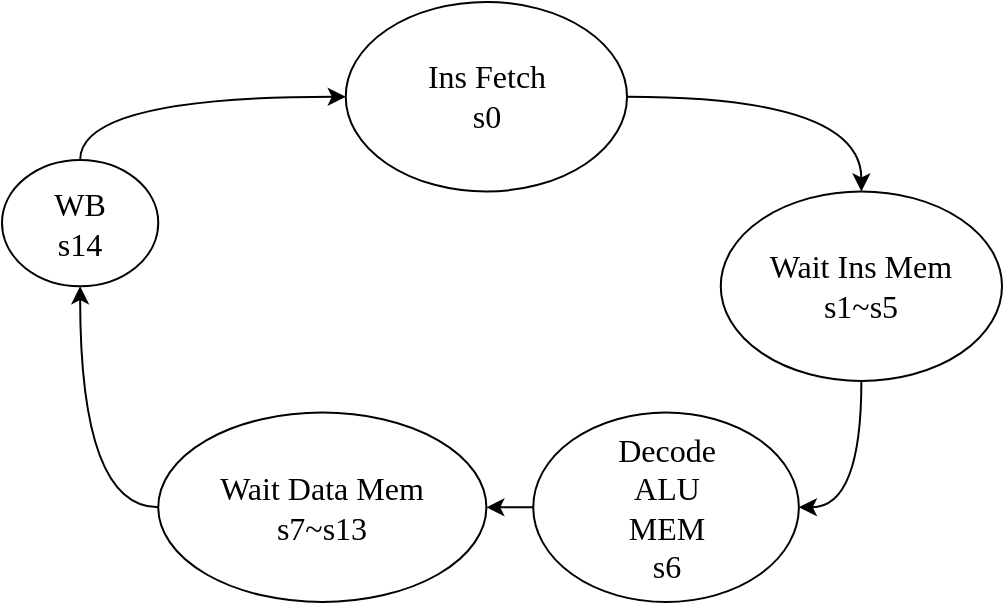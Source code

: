 <mxfile version="15.4.0" type="device"><diagram id="nmFAJHjWwtuaO4C3ST55" name="Page-1"><mxGraphModel dx="702" dy="666" grid="1" gridSize="10" guides="1" tooltips="1" connect="1" arrows="1" fold="1" page="1" pageScale="1" pageWidth="1169" pageHeight="827" math="0" shadow="0"><root><mxCell id="0"/><mxCell id="1" parent="0"/><mxCell id="bxBVVqjIf179RSuhTxoi-1" value="" style="group" vertex="1" connectable="0" parent="1"><mxGeometry x="70" y="100" width="500" height="300" as="geometry"/></mxCell><mxCell id="Xfuig7rHMfGWmtFRZDQt-2" value="&lt;font data-font-src=&quot;https://fonts.googleapis.com/css?family=Roboto+Mono&quot; style=&quot;font-size: 16px;&quot;&gt;Ins Fetch&lt;br style=&quot;font-size: 16px;&quot;&gt;s0&lt;/font&gt;" style="ellipse;whiteSpace=wrap;html=1;fontFamily=Source Code Pro;fontSource=https%3A%2F%2Ffonts.googleapis.com%2Fcss%3Ffamily%3DSource%2BCode%2BPro;fontSize=16;" parent="bxBVVqjIf179RSuhTxoi-1" vertex="1"><mxGeometry x="171.875" width="140.625" height="94.737" as="geometry"/></mxCell><mxCell id="Xfuig7rHMfGWmtFRZDQt-12" value="" style="curved=1;endArrow=classic;html=1;rounded=0;edgeStyle=orthogonalEdgeStyle;exitX=1;exitY=0.5;exitDx=0;exitDy=0;entryX=0.5;entryY=0;entryDx=0;entryDy=0;fontSize=16;" parent="bxBVVqjIf179RSuhTxoi-1" source="Xfuig7rHMfGWmtFRZDQt-2" target="Xfuig7rHMfGWmtFRZDQt-30" edge="1"><mxGeometry width="50" height="50" as="geometry"><mxPoint x="281.25" y="47.368" as="sourcePoint"/><mxPoint x="351.562" y="94.737" as="targetPoint"/><Array as="points"><mxPoint x="429.688" y="47.368"/></Array></mxGeometry></mxCell><mxCell id="Xfuig7rHMfGWmtFRZDQt-21" value="&lt;font data-font-src=&quot;https://fonts.googleapis.com/css?family=Roboto+Mono&quot; style=&quot;font-size: 16px;&quot;&gt;Decode&lt;br style=&quot;font-size: 16px;&quot;&gt;ALU&lt;br style=&quot;font-size: 16px;&quot;&gt;MEM&lt;br style=&quot;font-size: 16px;&quot;&gt;s6&lt;/font&gt;" style="ellipse;whiteSpace=wrap;html=1;fontFamily=Source Code Pro;fontSource=https%3A%2F%2Ffonts.googleapis.com%2Fcss%3Ffamily%3DSource%2BCode%2BPro;fontSize=16;" parent="bxBVVqjIf179RSuhTxoi-1" vertex="1"><mxGeometry x="265.625" y="205.263" width="132.812" height="94.737" as="geometry"/></mxCell><mxCell id="Xfuig7rHMfGWmtFRZDQt-22" value="" style="curved=1;endArrow=classic;html=1;rounded=0;fontFamily=Roboto Mono;fontSource=https%3A%2F%2Ffonts.googleapis.com%2Fcss%3Ffamily%3DRoboto%2BMono;fontSize=16;edgeStyle=orthogonalEdgeStyle;exitX=0.5;exitY=1;exitDx=0;exitDy=0;entryX=1;entryY=0.5;entryDx=0;entryDy=0;" parent="bxBVVqjIf179RSuhTxoi-1" source="Xfuig7rHMfGWmtFRZDQt-30" target="Xfuig7rHMfGWmtFRZDQt-21" edge="1"><mxGeometry width="50" height="50" as="geometry"><mxPoint x="351.562" y="457.895" as="sourcePoint"/><mxPoint x="484.375" y="457.895" as="targetPoint"/><Array as="points"><mxPoint x="429.688" y="252.632"/></Array></mxGeometry></mxCell><mxCell id="Xfuig7rHMfGWmtFRZDQt-30" value="Wait Ins Mem&lt;br style=&quot;font-size: 16px;&quot;&gt;s1~s5" style="ellipse;whiteSpace=wrap;html=1;fontFamily=Source Code Pro;fontSource=https%3A%2F%2Ffonts.googleapis.com%2Fcss%3Ffamily%3DSource%2BCode%2BPro;fontSize=16;" parent="bxBVVqjIf179RSuhTxoi-1" vertex="1"><mxGeometry x="359.375" y="94.737" width="140.625" height="94.737" as="geometry"/></mxCell><mxCell id="Xfuig7rHMfGWmtFRZDQt-31" value="Wait Data Mem&lt;br style=&quot;font-size: 16px;&quot;&gt;s7~s13" style="ellipse;whiteSpace=wrap;html=1;fontFamily=Source Code Pro;fontSource=https%3A%2F%2Ffonts.googleapis.com%2Fcss%3Ffamily%3DSource%2BCode%2BPro;fontSize=16;" parent="bxBVVqjIf179RSuhTxoi-1" vertex="1"><mxGeometry x="78.125" y="205.263" width="164.062" height="94.737" as="geometry"/></mxCell><mxCell id="Xfuig7rHMfGWmtFRZDQt-32" style="edgeStyle=orthogonalEdgeStyle;rounded=0;orthogonalLoop=1;jettySize=auto;html=1;entryX=1;entryY=0.5;entryDx=0;entryDy=0;fontFamily=Roboto Mono;fontSource=https%3A%2F%2Ffonts.googleapis.com%2Fcss%3Ffamily%3DRoboto%2BMono;fontSize=16;" parent="bxBVVqjIf179RSuhTxoi-1" source="Xfuig7rHMfGWmtFRZDQt-21" target="Xfuig7rHMfGWmtFRZDQt-31" edge="1"><mxGeometry as="geometry"/></mxCell><mxCell id="Xfuig7rHMfGWmtFRZDQt-33" value="WB&lt;br style=&quot;font-size: 16px;&quot;&gt;s14" style="ellipse;whiteSpace=wrap;html=1;fontFamily=Source Code Pro;fontSource=https%3A%2F%2Ffonts.googleapis.com%2Fcss%3Ffamily%3DSource%2BCode%2BPro;fontSize=16;" parent="bxBVVqjIf179RSuhTxoi-1" vertex="1"><mxGeometry y="78.947" width="78.125" height="63.158" as="geometry"/></mxCell><mxCell id="Xfuig7rHMfGWmtFRZDQt-35" value="" style="curved=1;endArrow=classic;html=1;rounded=0;fontFamily=Roboto Mono;fontSource=https%3A%2F%2Ffonts.googleapis.com%2Fcss%3Ffamily%3DRoboto%2BMono;fontSize=16;edgeStyle=orthogonalEdgeStyle;exitX=0;exitY=0.5;exitDx=0;exitDy=0;entryX=0.5;entryY=1;entryDx=0;entryDy=0;" parent="bxBVVqjIf179RSuhTxoi-1" source="Xfuig7rHMfGWmtFRZDQt-31" target="Xfuig7rHMfGWmtFRZDQt-33" edge="1"><mxGeometry width="50" height="50" as="geometry"><mxPoint x="62.453" y="221.053" as="sourcePoint"/><mxPoint x="140.578" y="142.105" as="targetPoint"/><Array as="points"><mxPoint x="39.062" y="252.632"/></Array></mxGeometry></mxCell><mxCell id="Xfuig7rHMfGWmtFRZDQt-36" value="" style="curved=1;endArrow=classic;html=1;rounded=0;fontFamily=Roboto Mono;fontSource=https%3A%2F%2Ffonts.googleapis.com%2Fcss%3Ffamily%3DRoboto%2BMono;fontSize=16;edgeStyle=orthogonalEdgeStyle;exitX=0.5;exitY=0;exitDx=0;exitDy=0;entryX=0;entryY=0.5;entryDx=0;entryDy=0;" parent="bxBVVqjIf179RSuhTxoi-1" source="Xfuig7rHMfGWmtFRZDQt-33" target="Xfuig7rHMfGWmtFRZDQt-2" edge="1"><mxGeometry width="50" height="50" as="geometry"><mxPoint x="62.5" y="63.158" as="sourcePoint"/><mxPoint x="140.625" y="-15.789" as="targetPoint"/><Array as="points"><mxPoint x="39.062" y="47.368"/></Array></mxGeometry></mxCell></root></mxGraphModel></diagram></mxfile>